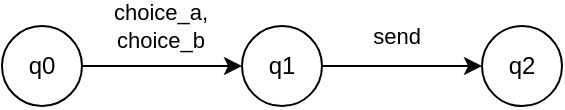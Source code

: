 <mxfile version="21.8.1" type="device">
  <diagram name="Pagina-1" id="gRis0YDONrchWQ3u8g2B">
    <mxGraphModel dx="607" dy="856" grid="1" gridSize="10" guides="1" tooltips="1" connect="1" arrows="1" fold="1" page="1" pageScale="1" pageWidth="827" pageHeight="1169" math="0" shadow="0">
      <root>
        <mxCell id="0" />
        <mxCell id="1" parent="0" />
        <mxCell id="Qs7e2NvcmOTpZu29L-sS-1" style="edgeStyle=orthogonalEdgeStyle;rounded=0;orthogonalLoop=1;jettySize=auto;html=1;" edge="1" parent="1" source="Qs7e2NvcmOTpZu29L-sS-3" target="Qs7e2NvcmOTpZu29L-sS-6">
          <mxGeometry relative="1" as="geometry" />
        </mxCell>
        <mxCell id="Qs7e2NvcmOTpZu29L-sS-2" value="&lt;div&gt;choice_a,&lt;/div&gt;&lt;div&gt;choice_b&lt;br&gt;&lt;/div&gt;" style="edgeLabel;html=1;align=center;verticalAlign=middle;resizable=0;points=[];" vertex="1" connectable="0" parent="Qs7e2NvcmOTpZu29L-sS-1">
          <mxGeometry x="0.331" y="-2" relative="1" as="geometry">
            <mxPoint x="-14" y="-22" as="offset" />
          </mxGeometry>
        </mxCell>
        <mxCell id="Qs7e2NvcmOTpZu29L-sS-3" value="q0" style="ellipse;whiteSpace=wrap;html=1;aspect=fixed;" vertex="1" parent="1">
          <mxGeometry x="961" y="120" width="40" height="40" as="geometry" />
        </mxCell>
        <mxCell id="Qs7e2NvcmOTpZu29L-sS-4" style="edgeStyle=orthogonalEdgeStyle;rounded=0;orthogonalLoop=1;jettySize=auto;html=1;" edge="1" parent="1" source="Qs7e2NvcmOTpZu29L-sS-6" target="Qs7e2NvcmOTpZu29L-sS-9">
          <mxGeometry relative="1" as="geometry" />
        </mxCell>
        <mxCell id="Qs7e2NvcmOTpZu29L-sS-5" value="send" style="edgeLabel;html=1;align=center;verticalAlign=middle;resizable=0;points=[];" vertex="1" connectable="0" parent="Qs7e2NvcmOTpZu29L-sS-4">
          <mxGeometry x="0.287" y="2" relative="1" as="geometry">
            <mxPoint x="-15" y="-13" as="offset" />
          </mxGeometry>
        </mxCell>
        <mxCell id="Qs7e2NvcmOTpZu29L-sS-6" value="q1" style="ellipse;whiteSpace=wrap;html=1;aspect=fixed;" vertex="1" parent="1">
          <mxGeometry x="1081" y="120.05" width="40" height="40" as="geometry" />
        </mxCell>
        <mxCell id="Qs7e2NvcmOTpZu29L-sS-9" value="q2" style="ellipse;whiteSpace=wrap;html=1;aspect=fixed;" vertex="1" parent="1">
          <mxGeometry x="1201" y="120.05" width="40" height="40" as="geometry" />
        </mxCell>
      </root>
    </mxGraphModel>
  </diagram>
</mxfile>
